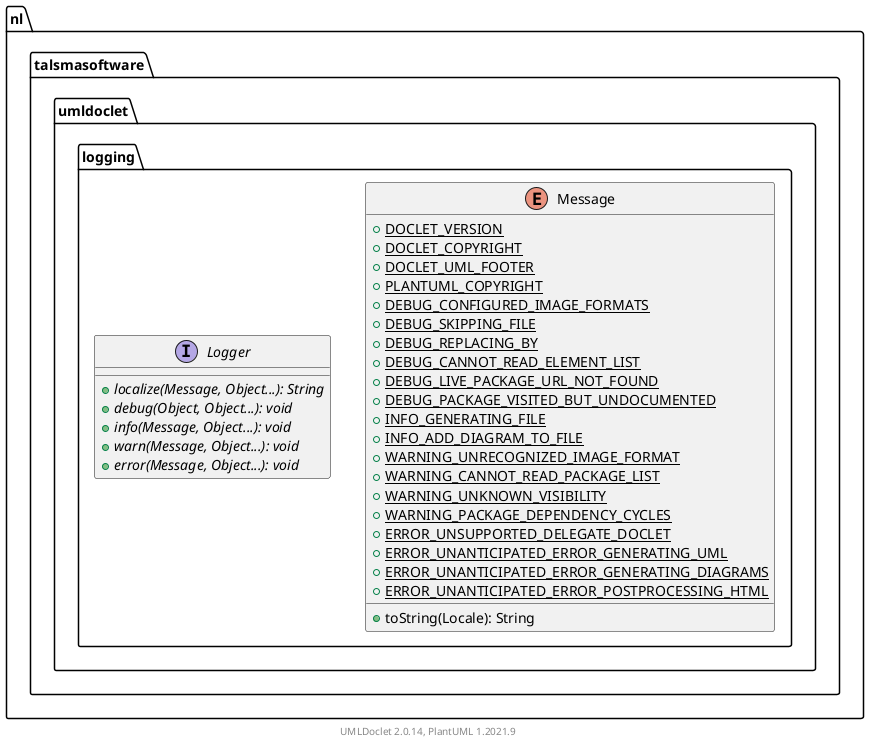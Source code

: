 @startuml
    namespace nl.talsmasoftware.umldoclet.logging {

        enum Message [[Message.html]] {
            {static} +DOCLET_VERSION
            {static} +DOCLET_COPYRIGHT
            {static} +DOCLET_UML_FOOTER
            {static} +PLANTUML_COPYRIGHT
            {static} +DEBUG_CONFIGURED_IMAGE_FORMATS
            {static} +DEBUG_SKIPPING_FILE
            {static} +DEBUG_REPLACING_BY
            {static} +DEBUG_CANNOT_READ_ELEMENT_LIST
            {static} +DEBUG_LIVE_PACKAGE_URL_NOT_FOUND
            {static} +DEBUG_PACKAGE_VISITED_BUT_UNDOCUMENTED
            {static} +INFO_GENERATING_FILE
            {static} +INFO_ADD_DIAGRAM_TO_FILE
            {static} +WARNING_UNRECOGNIZED_IMAGE_FORMAT
            {static} +WARNING_CANNOT_READ_PACKAGE_LIST
            {static} +WARNING_UNKNOWN_VISIBILITY
            {static} +WARNING_PACKAGE_DEPENDENCY_CYCLES
            {static} +ERROR_UNSUPPORTED_DELEGATE_DOCLET
            {static} +ERROR_UNANTICIPATED_ERROR_GENERATING_UML
            {static} +ERROR_UNANTICIPATED_ERROR_GENERATING_DIAGRAMS
            {static} +ERROR_UNANTICIPATED_ERROR_POSTPROCESSING_HTML
            +toString(Locale): String
        }

        interface Logger [[Logger.html]] {
            {abstract} +localize(Message, Object...): String
            {abstract} +debug(Object, Object...): void
            {abstract} +info(Message, Object...): void
            {abstract} +warn(Message, Object...): void
            {abstract} +error(Message, Object...): void
        }

    }

    center footer UMLDoclet 2.0.14, PlantUML 1.2021.9
@enduml
